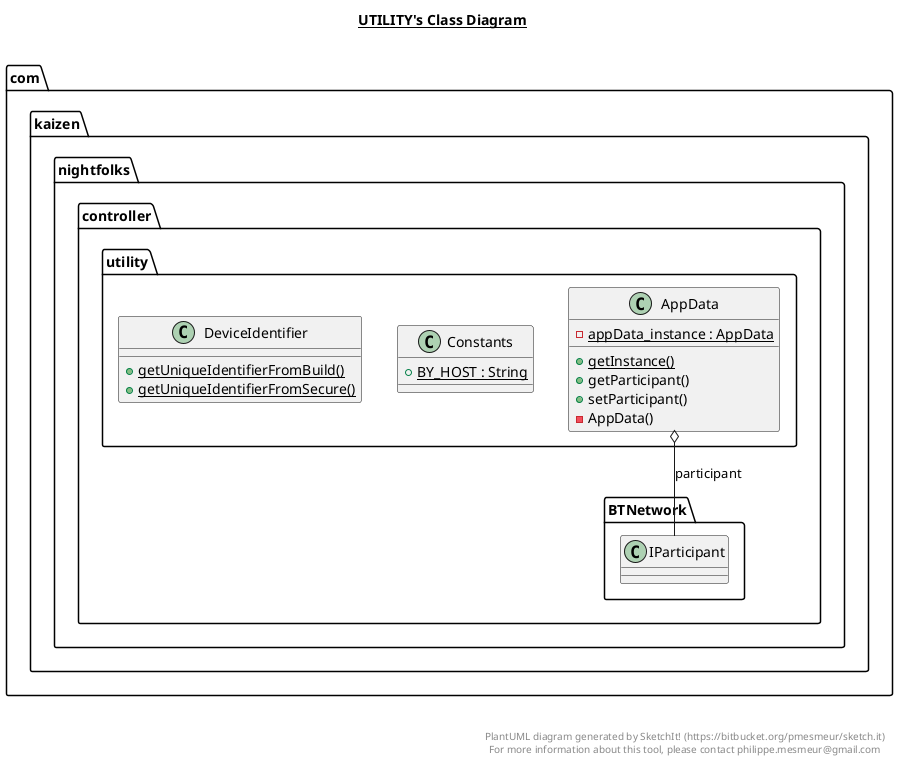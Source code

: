 @startuml

title __UTILITY's Class Diagram__\n

  namespace com.kaizen.nightfolks {
    namespace controller.utility {
      class com.kaizen.nightfolks.controller.utility.AppData {
          {static} - appData_instance : AppData
          {static} + getInstance()
          + getParticipant()
          + setParticipant()
          - AppData()
      }
    }
  }
  

  namespace com.kaizen.nightfolks {
    namespace controller.utility {
      class com.kaizen.nightfolks.controller.utility.Constants {
          {static} + BY_HOST : String
      }
    }
  }
  

  namespace com.kaizen.nightfolks {
    namespace controller.utility {
      class com.kaizen.nightfolks.controller.utility.DeviceIdentifier {
          {static} + getUniqueIdentifierFromBuild()
          {static} + getUniqueIdentifierFromSecure()
      }
    }
  }
  

  com.kaizen.nightfolks.controller.utility.AppData o-- com.kaizen.nightfolks.controller.BTNetwork.IParticipant : participant


right footer


PlantUML diagram generated by SketchIt! (https://bitbucket.org/pmesmeur/sketch.it)
For more information about this tool, please contact philippe.mesmeur@gmail.com
endfooter

@enduml
